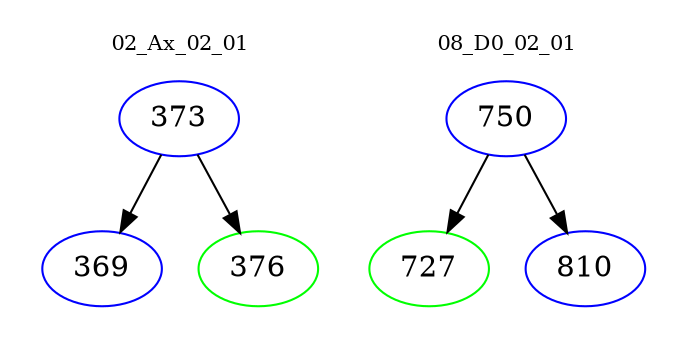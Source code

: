 digraph{
subgraph cluster_0 {
color = white
label = "02_Ax_02_01";
fontsize=10;
T0_373 [label="373", color="blue"]
T0_373 -> T0_369 [color="black"]
T0_369 [label="369", color="blue"]
T0_373 -> T0_376 [color="black"]
T0_376 [label="376", color="green"]
}
subgraph cluster_1 {
color = white
label = "08_D0_02_01";
fontsize=10;
T1_750 [label="750", color="blue"]
T1_750 -> T1_727 [color="black"]
T1_727 [label="727", color="green"]
T1_750 -> T1_810 [color="black"]
T1_810 [label="810", color="blue"]
}
}
